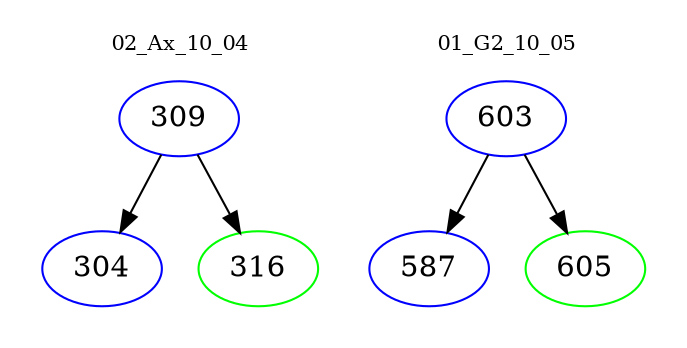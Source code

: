 digraph{
subgraph cluster_0 {
color = white
label = "02_Ax_10_04";
fontsize=10;
T0_309 [label="309", color="blue"]
T0_309 -> T0_304 [color="black"]
T0_304 [label="304", color="blue"]
T0_309 -> T0_316 [color="black"]
T0_316 [label="316", color="green"]
}
subgraph cluster_1 {
color = white
label = "01_G2_10_05";
fontsize=10;
T1_603 [label="603", color="blue"]
T1_603 -> T1_587 [color="black"]
T1_587 [label="587", color="blue"]
T1_603 -> T1_605 [color="black"]
T1_605 [label="605", color="green"]
}
}
